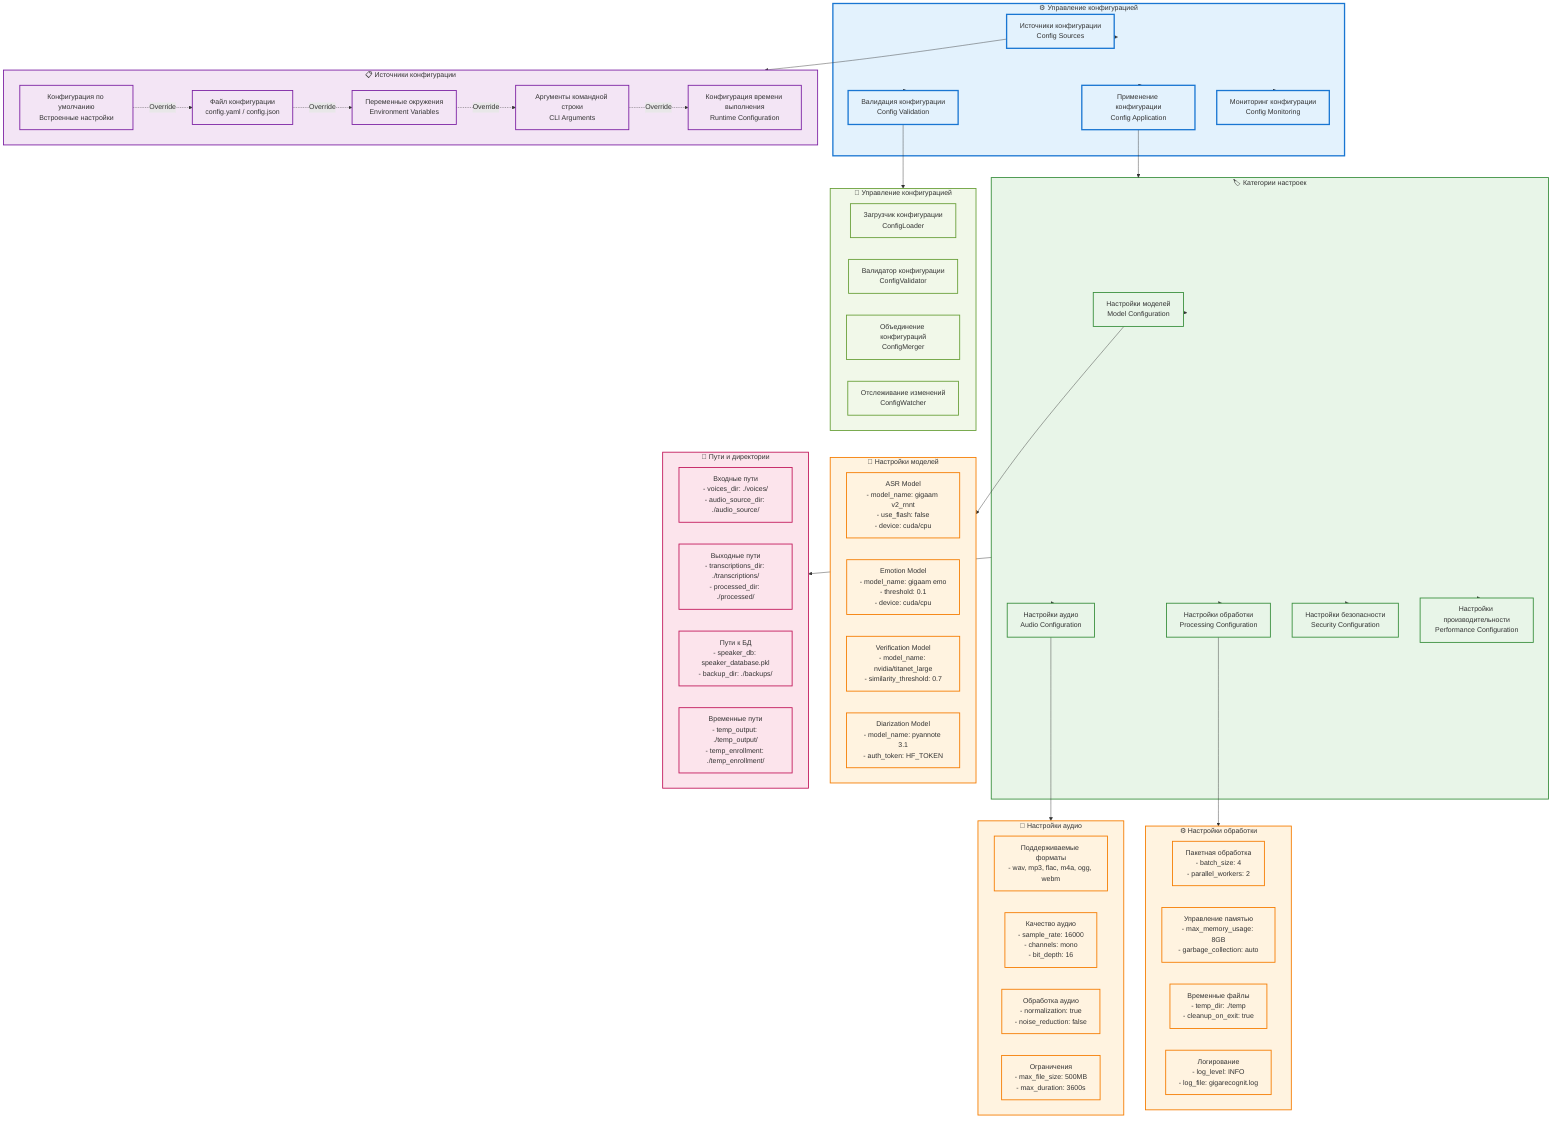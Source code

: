 graph TB
    %% Конфигурационное управление
    subgraph ConfigManagement ["⚙️ Управление конфигурацией"]
        ConfigSources[Источники конфигурации<br/>Config Sources]
        ConfigValidation[Валидация конфигурации<br/>Config Validation]
        ConfigApplication[Применение конфигурации<br/>Config Application]
        ConfigMonitoring[Мониторинг конфигурации<br/>Config Monitoring]
    end
    
    %% Источники конфигурации
    subgraph ConfigSourcesDetails ["📋 Источники конфигурации"]
        DefaultConfig[Конфигурация по умолчанию<br/>Встроенные настройки]
        ConfigFile[Файл конфигурации<br/>config.yaml / config.json]
        EnvVariables[Переменные окружения<br/>Environment Variables]
        CommandLineArgs[Аргументы командной строки<br/>CLI Arguments]
        RuntimeConfig[Конфигурация времени выполнения<br/>Runtime Configuration]
    end
    
    %% Категории настроек
    subgraph ConfigCategories ["🏷️ Категории настроек"]
        ModelConfig[Настройки моделей<br/>Model Configuration]
        AudioConfig[Настройки аудио<br/>Audio Configuration]
        ProcessingConfig[Настройки обработки<br/>Processing Configuration]
        SecurityConfig[Настройки безопасности<br/>Security Configuration]
        PerformanceConfig[Настройки производительности<br/>Performance Configuration]
    end
    
    %% Настройки моделей
    subgraph ModelConfigDetails ["🤖 Настройки моделей"]
        ASRModelConfig[ASR Model<br/>- model_name: gigaam v2_rnnt<br/>- use_flash: false<br/>- device: cuda/cpu]
        EmotionModelConfig[Emotion Model<br/>- model_name: gigaam emo<br/>- threshold: 0.1<br/>- device: cuda/cpu]
        VerificationModelConfig[Verification Model<br/>- model_name: nvidia/titanet_large<br/>- similarity_threshold: 0.7]
        DiarizationModelConfig[Diarization Model<br/>- model_name: pyannote 3.1<br/>- auth_token: HF_TOKEN]
    end
    
    %% Настройки аудио
    subgraph AudioConfigDetails ["🎵 Настройки аудио"]
        AudioFormats[Поддерживаемые форматы<br/>- wav, mp3, flac, m4a, ogg, webm]
        AudioQuality[Качество аудио<br/>- sample_rate: 16000<br/>- channels: mono<br/>- bit_depth: 16]
        AudioProcessing[Обработка аудио<br/>- normalization: true<br/>- noise_reduction: false]
        AudioLimits[Ограничения<br/>- max_file_size: 500MB<br/>- max_duration: 3600s]
    end
    
    %% Настройки обработки
    subgraph ProcessingConfigDetails ["⚙️ Настройки обработки"]
        BatchProcessing[Пакетная обработка<br/>- batch_size: 4<br/>- parallel_workers: 2]
        MemoryManagement[Управление памятью<br/>- max_memory_usage: 8GB<br/>- garbage_collection: auto]
        TempFiles[Временные файлы<br/>- temp_dir: ./temp<br/>- cleanup_on_exit: true]
        Logging[Логирование<br/>- log_level: INFO<br/>- log_file: gigarecognit.log]
    end
    
    %% Пути и директории
    subgraph PathsConfig ["📁 Пути и директории"]
        InputPaths[Входные пути<br/>- voices_dir: ./voices/<br/>- audio_source_dir: ./audio_source/]
        OutputPaths[Выходные пути<br/>- transcriptions_dir: ./transcriptions/<br/>- processed_dir: ./processed/]
        DatabasePaths[Пути к БД<br/>- speaker_db: speaker_database.pkl<br/>- backup_dir: ./backups/]
        TempPaths[Временные пути<br/>- temp_output: ./temp_output/<br/>- temp_enrollment: ./temp_enrollment/]
    end
    
    %% Управление конфигурацией
    subgraph ConfigManagementDetails ["🔧 Управление конфигурацией"]
        ConfigLoader[Загрузчик конфигурации<br/>ConfigLoader]
        ConfigValidator[Валидатор конфигурации<br/>ConfigValidator]
        ConfigMerger[Объединение конфигураций<br/>ConfigMerger]
        ConfigWatcher[Отслеживание изменений<br/>ConfigWatcher]
    end
    
    %% Связи
    ConfigManagement --> ConfigSources
    ConfigManagement --> ConfigValidation
    ConfigManagement --> ConfigApplication
    ConfigManagement --> ConfigMonitoring
    
    ConfigSources --> ConfigSourcesDetails
    ConfigApplication --> ConfigCategories
    
    ConfigCategories --> ModelConfig
    ConfigCategories --> AudioConfig
    ConfigCategories --> ProcessingConfig
    ConfigCategories --> SecurityConfig
    ConfigCategories --> PerformanceConfig
    
    ModelConfig --> ModelConfigDetails
    AudioConfig --> AudioConfigDetails
    ProcessingConfig --> ProcessingConfigDetails
    
    ConfigCategories --> PathsConfig
    ConfigValidation --> ConfigManagementDetails
    
    %% Приоритет конфигураций (от низкого к высокому)
    DefaultConfig -.->|Override| ConfigFile
    ConfigFile -.->|Override| EnvVariables
    EnvVariables -.->|Override| CommandLineArgs
    CommandLineArgs -.->|Override| RuntimeConfig
    
    %% Стили
    classDef configStyle fill:#e3f2fd,stroke:#1976d2,stroke-width:3px
    classDef sourceStyle fill:#f3e5f5,stroke:#7b1fa2,stroke-width:2px
    classDef categoryStyle fill:#e8f5e8,stroke:#388e3c,stroke-width:2px
    classDef detailStyle fill:#fff3e0,stroke:#f57c00,stroke-width:2px
    classDef pathStyle fill:#fce4ec,stroke:#c2185b,stroke-width:2px
    classDef managementStyle fill:#f1f8e9,stroke:#689f38,stroke-width:2px
    
    class ConfigManagement,ConfigSources,ConfigValidation,ConfigApplication,ConfigMonitoring configStyle
    class ConfigSourcesDetails,DefaultConfig,ConfigFile,EnvVariables,CommandLineArgs,RuntimeConfig sourceStyle
    class ConfigCategories,ModelConfig,AudioConfig,ProcessingConfig,SecurityConfig,PerformanceConfig categoryStyle
    class ModelConfigDetails,AudioConfigDetails,ProcessingConfigDetails,ASRModelConfig,EmotionModelConfig,VerificationModelConfig,DiarizationModelConfig,AudioFormats,AudioQuality,AudioProcessing,AudioLimits,BatchProcessing,MemoryManagement,TempFiles,Logging detailStyle
    class PathsConfig,InputPaths,OutputPaths,DatabasePaths,TempPaths pathStyle
    class ConfigManagementDetails,ConfigLoader,ConfigValidator,ConfigMerger,ConfigWatcher managementStyle